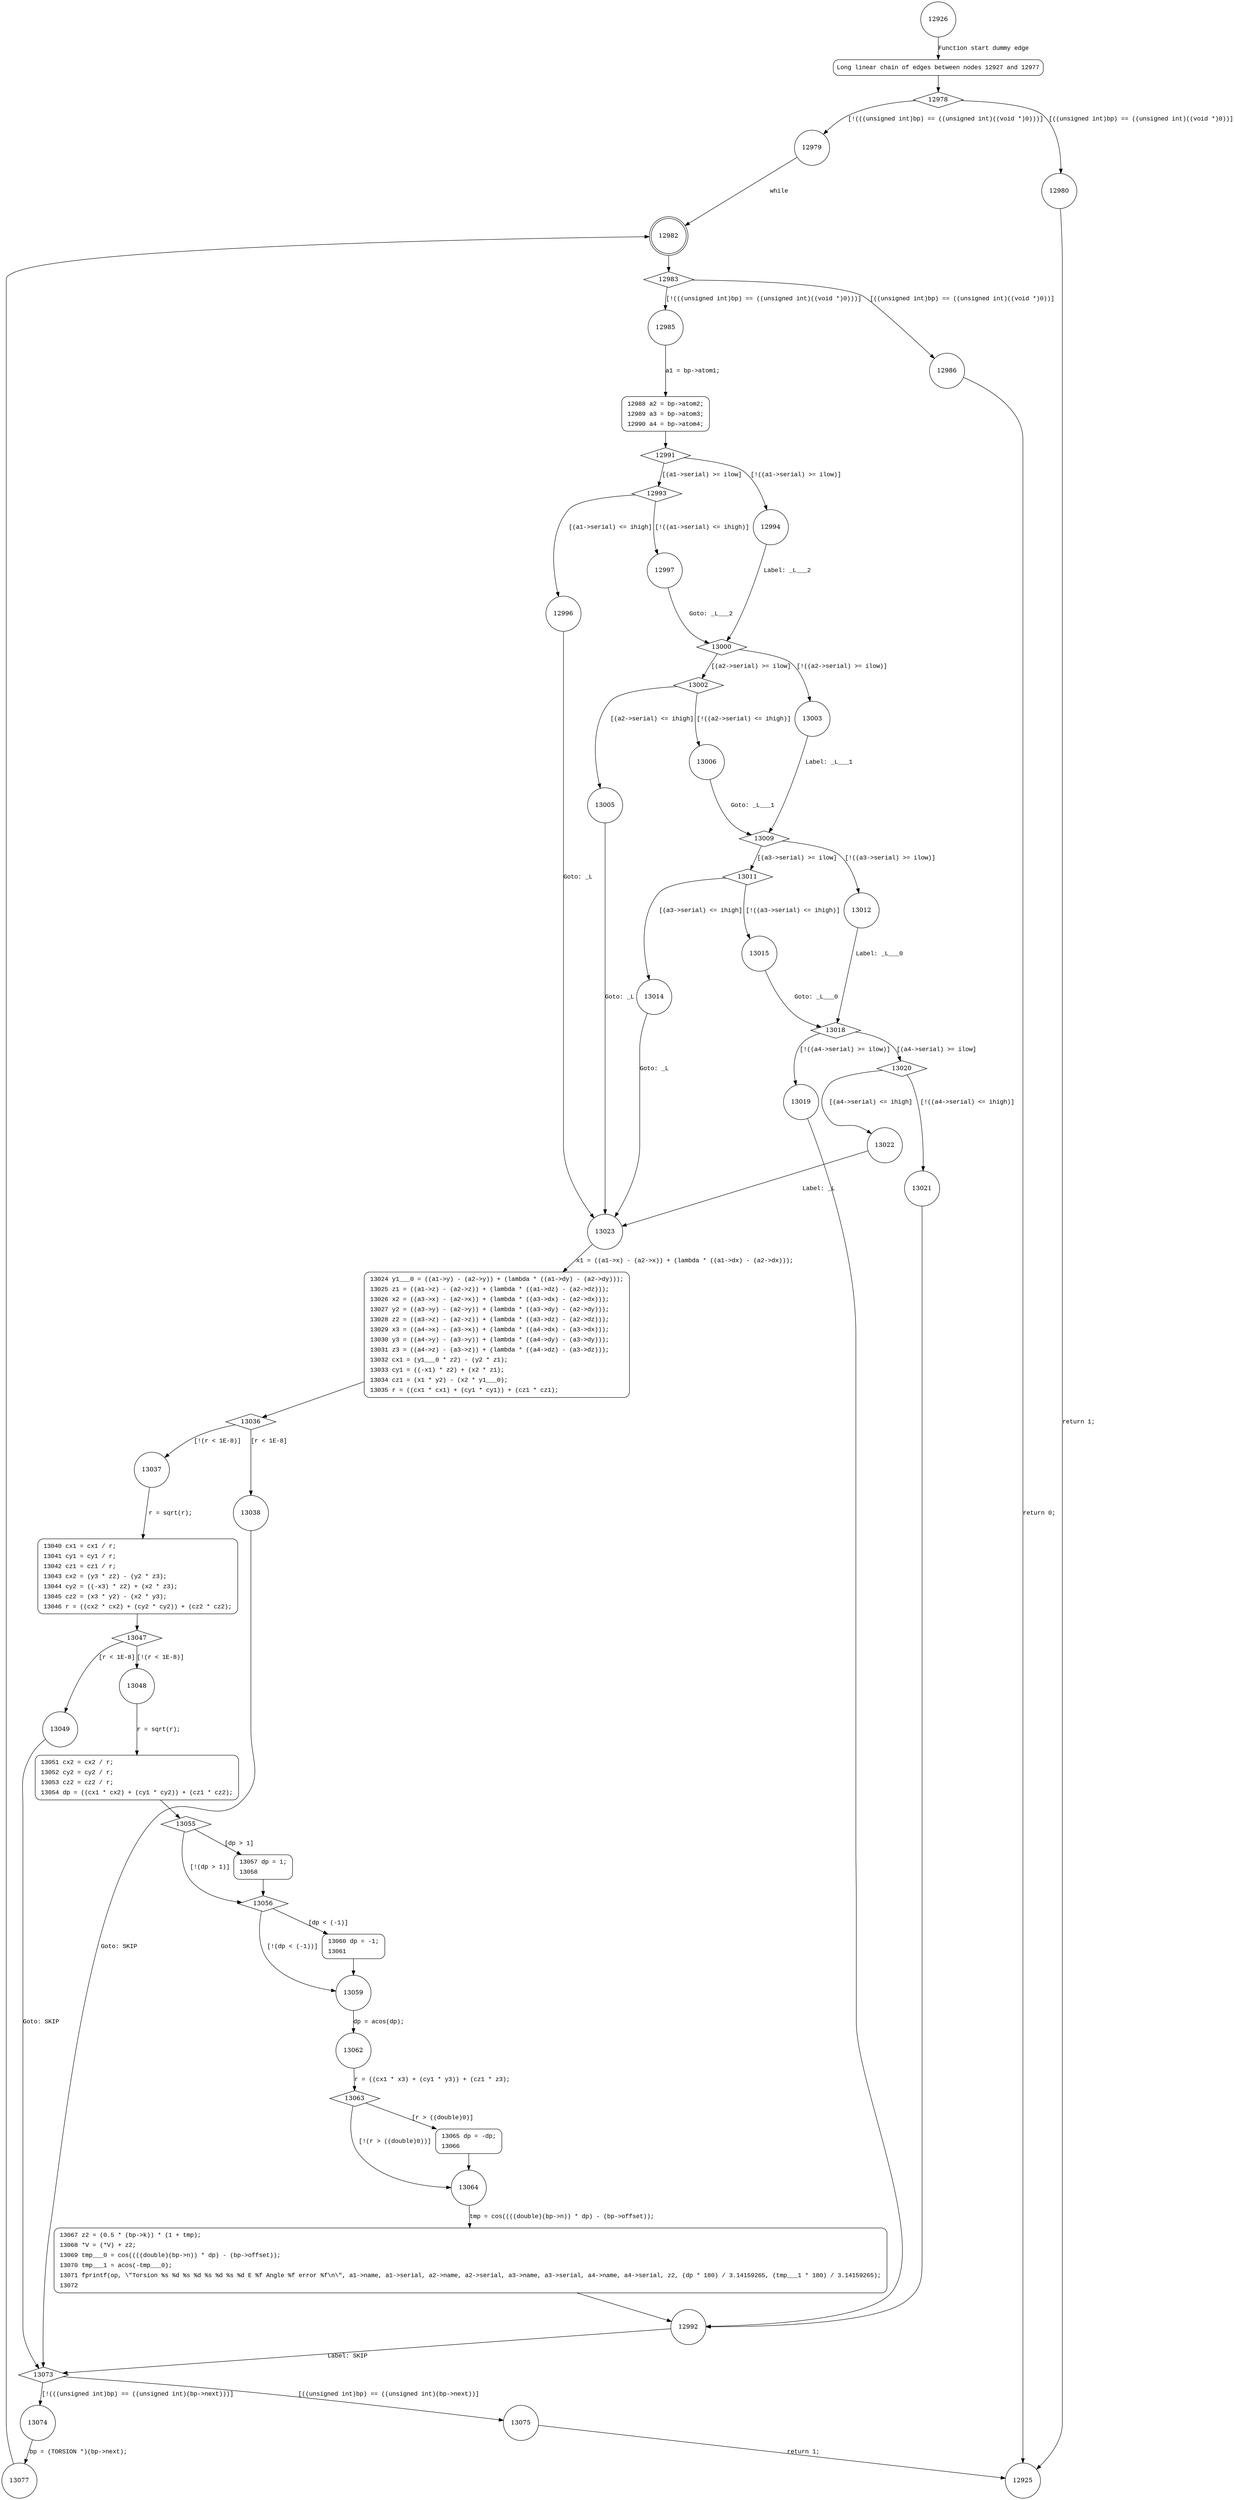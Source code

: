 digraph a_torsion {
12926 [shape="circle"]
12927 [shape="circle"]
12978 [shape="diamond"]
12979 [shape="circle"]
12980 [shape="circle"]
12982 [shape="doublecircle"]
12983 [shape="diamond"]
12985 [shape="circle"]
12986 [shape="circle"]
12988 [shape="circle"]
12991 [shape="diamond"]
12994 [shape="circle"]
12993 [shape="diamond"]
12997 [shape="circle"]
12996 [shape="circle"]
13023 [shape="circle"]
13024 [shape="circle"]
13036 [shape="diamond"]
13037 [shape="circle"]
13038 [shape="circle"]
13073 [shape="diamond"]
13074 [shape="circle"]
13075 [shape="circle"]
13077 [shape="circle"]
13040 [shape="circle"]
13047 [shape="diamond"]
13048 [shape="circle"]
13049 [shape="circle"]
13051 [shape="circle"]
13055 [shape="diamond"]
13056 [shape="diamond"]
13057 [shape="circle"]
13059 [shape="circle"]
13060 [shape="circle"]
13062 [shape="circle"]
13063 [shape="diamond"]
13064 [shape="circle"]
13065 [shape="circle"]
13067 [shape="circle"]
12992 [shape="circle"]
13000 [shape="diamond"]
13003 [shape="circle"]
13002 [shape="diamond"]
13006 [shape="circle"]
13005 [shape="circle"]
13009 [shape="diamond"]
13012 [shape="circle"]
13011 [shape="diamond"]
13015 [shape="circle"]
13014 [shape="circle"]
13018 [shape="diamond"]
13019 [shape="circle"]
13020 [shape="diamond"]
13021 [shape="circle"]
13022 [shape="circle"]
12925 [shape="circle"]
12927 [style="filled,bold" penwidth="1" fillcolor="white" fontname="Courier New" shape="Mrecord" label="Long linear chain of edges between nodes 12927 and 12977"]
12927 -> 12978[label=""]
12988 [style="filled,bold" penwidth="1" fillcolor="white" fontname="Courier New" shape="Mrecord" label=<<table border="0" cellborder="0" cellpadding="3" bgcolor="white"><tr><td align="right">12988</td><td align="left">a2 = bp-&gt;atom2;</td></tr><tr><td align="right">12989</td><td align="left">a3 = bp-&gt;atom3;</td></tr><tr><td align="right">12990</td><td align="left">a4 = bp-&gt;atom4;</td></tr></table>>]
12988 -> 12991[label=""]
13024 [style="filled,bold" penwidth="1" fillcolor="white" fontname="Courier New" shape="Mrecord" label=<<table border="0" cellborder="0" cellpadding="3" bgcolor="white"><tr><td align="right">13024</td><td align="left">y1___0 = ((a1-&gt;y) - (a2-&gt;y)) + (lambda * ((a1-&gt;dy) - (a2-&gt;dy)));</td></tr><tr><td align="right">13025</td><td align="left">z1 = ((a1-&gt;z) - (a2-&gt;z)) + (lambda * ((a1-&gt;dz) - (a2-&gt;dz)));</td></tr><tr><td align="right">13026</td><td align="left">x2 = ((a3-&gt;x) - (a2-&gt;x)) + (lambda * ((a3-&gt;dx) - (a2-&gt;dx)));</td></tr><tr><td align="right">13027</td><td align="left">y2 = ((a3-&gt;y) - (a2-&gt;y)) + (lambda * ((a3-&gt;dy) - (a2-&gt;dy)));</td></tr><tr><td align="right">13028</td><td align="left">z2 = ((a3-&gt;z) - (a2-&gt;z)) + (lambda * ((a3-&gt;dz) - (a2-&gt;dz)));</td></tr><tr><td align="right">13029</td><td align="left">x3 = ((a4-&gt;x) - (a3-&gt;x)) + (lambda * ((a4-&gt;dx) - (a3-&gt;dx)));</td></tr><tr><td align="right">13030</td><td align="left">y3 = ((a4-&gt;y) - (a3-&gt;y)) + (lambda * ((a4-&gt;dy) - (a3-&gt;dy)));</td></tr><tr><td align="right">13031</td><td align="left">z3 = ((a4-&gt;z) - (a3-&gt;z)) + (lambda * ((a4-&gt;dz) - (a3-&gt;dz)));</td></tr><tr><td align="right">13032</td><td align="left">cx1 = (y1___0 * z2) - (y2 * z1);</td></tr><tr><td align="right">13033</td><td align="left">cy1 = ((-x1) * z2) + (x2 * z1);</td></tr><tr><td align="right">13034</td><td align="left">cz1 = (x1 * y2) - (x2 * y1___0);</td></tr><tr><td align="right">13035</td><td align="left">r = ((cx1 * cx1) + (cy1 * cy1)) + (cz1 * cz1);</td></tr></table>>]
13024 -> 13036[label=""]
13040 [style="filled,bold" penwidth="1" fillcolor="white" fontname="Courier New" shape="Mrecord" label=<<table border="0" cellborder="0" cellpadding="3" bgcolor="white"><tr><td align="right">13040</td><td align="left">cx1 = cx1 / r;</td></tr><tr><td align="right">13041</td><td align="left">cy1 = cy1 / r;</td></tr><tr><td align="right">13042</td><td align="left">cz1 = cz1 / r;</td></tr><tr><td align="right">13043</td><td align="left">cx2 = (y3 * z2) - (y2 * z3);</td></tr><tr><td align="right">13044</td><td align="left">cy2 = ((-x3) * z2) + (x2 * z3);</td></tr><tr><td align="right">13045</td><td align="left">cz2 = (x3 * y2) - (x2 * y3);</td></tr><tr><td align="right">13046</td><td align="left">r = ((cx2 * cx2) + (cy2 * cy2)) + (cz2 * cz2);</td></tr></table>>]
13040 -> 13047[label=""]
13051 [style="filled,bold" penwidth="1" fillcolor="white" fontname="Courier New" shape="Mrecord" label=<<table border="0" cellborder="0" cellpadding="3" bgcolor="white"><tr><td align="right">13051</td><td align="left">cx2 = cx2 / r;</td></tr><tr><td align="right">13052</td><td align="left">cy2 = cy2 / r;</td></tr><tr><td align="right">13053</td><td align="left">cz2 = cz2 / r;</td></tr><tr><td align="right">13054</td><td align="left">dp = ((cx1 * cx2) + (cy1 * cy2)) + (cz1 * cz2);</td></tr></table>>]
13051 -> 13055[label=""]
13057 [style="filled,bold" penwidth="1" fillcolor="white" fontname="Courier New" shape="Mrecord" label=<<table border="0" cellborder="0" cellpadding="3" bgcolor="white"><tr><td align="right">13057</td><td align="left">dp = 1;</td></tr><tr><td align="right">13058</td><td align="left"></td></tr></table>>]
13057 -> 13056[label=""]
13060 [style="filled,bold" penwidth="1" fillcolor="white" fontname="Courier New" shape="Mrecord" label=<<table border="0" cellborder="0" cellpadding="3" bgcolor="white"><tr><td align="right">13060</td><td align="left">dp = -1;</td></tr><tr><td align="right">13061</td><td align="left"></td></tr></table>>]
13060 -> 13059[label=""]
13065 [style="filled,bold" penwidth="1" fillcolor="white" fontname="Courier New" shape="Mrecord" label=<<table border="0" cellborder="0" cellpadding="3" bgcolor="white"><tr><td align="right">13065</td><td align="left">dp = -dp;</td></tr><tr><td align="right">13066</td><td align="left"></td></tr></table>>]
13065 -> 13064[label=""]
13067 [style="filled,bold" penwidth="1" fillcolor="white" fontname="Courier New" shape="Mrecord" label=<<table border="0" cellborder="0" cellpadding="3" bgcolor="white"><tr><td align="right">13067</td><td align="left">z2 = (0.5 * (bp-&gt;k)) * (1 + tmp);</td></tr><tr><td align="right">13068</td><td align="left">*V = (*V) + z2;</td></tr><tr><td align="right">13069</td><td align="left">tmp___0 = cos((((double)(bp-&gt;n)) * dp) - (bp-&gt;offset));</td></tr><tr><td align="right">13070</td><td align="left">tmp___1 = acos(-tmp___0);</td></tr><tr><td align="right">13071</td><td align="left">fprintf(op, \"Torsion %s %d %s %d %s %d %s %d E %f Angle %f error %f\n\", a1-&gt;name, a1-&gt;serial, a2-&gt;name, a2-&gt;serial, a3-&gt;name, a3-&gt;serial, a4-&gt;name, a4-&gt;serial, z2, (dp * 180) / 3.14159265, (tmp___1 * 180) / 3.14159265);</td></tr><tr><td align="right">13072</td><td align="left"></td></tr></table>>]
13067 -> 12992[label=""]
12926 -> 12927 [label="Function start dummy edge" fontname="Courier New"]
12978 -> 12979 [label="[!(((unsigned int)bp) == ((unsigned int)((void *)0)))]" fontname="Courier New"]
12978 -> 12980 [label="[((unsigned int)bp) == ((unsigned int)((void *)0))]" fontname="Courier New"]
12979 -> 12982 [label="while" fontname="Courier New"]
12982 -> 12983 [label="" fontname="Courier New"]
12983 -> 12985 [label="[!(((unsigned int)bp) == ((unsigned int)((void *)0)))]" fontname="Courier New"]
12983 -> 12986 [label="[((unsigned int)bp) == ((unsigned int)((void *)0))]" fontname="Courier New"]
12985 -> 12988 [label="a1 = bp->atom1;" fontname="Courier New"]
12991 -> 12994 [label="[!((a1->serial) >= ilow)]" fontname="Courier New"]
12991 -> 12993 [label="[(a1->serial) >= ilow]" fontname="Courier New"]
12993 -> 12997 [label="[!((a1->serial) <= ihigh)]" fontname="Courier New"]
12993 -> 12996 [label="[(a1->serial) <= ihigh]" fontname="Courier New"]
13023 -> 13024 [label="x1 = ((a1->x) - (a2->x)) + (lambda * ((a1->dx) - (a2->dx)));" fontname="Courier New"]
13036 -> 13037 [label="[!(r < 1E-8)]" fontname="Courier New"]
13036 -> 13038 [label="[r < 1E-8]" fontname="Courier New"]
13073 -> 13074 [label="[!(((unsigned int)bp) == ((unsigned int)(bp->next)))]" fontname="Courier New"]
13073 -> 13075 [label="[((unsigned int)bp) == ((unsigned int)(bp->next))]" fontname="Courier New"]
13074 -> 13077 [label="bp = (TORSION *)(bp->next);" fontname="Courier New"]
13037 -> 13040 [label="r = sqrt(r);" fontname="Courier New"]
13047 -> 13048 [label="[!(r < 1E-8)]" fontname="Courier New"]
13047 -> 13049 [label="[r < 1E-8]" fontname="Courier New"]
13048 -> 13051 [label="r = sqrt(r);" fontname="Courier New"]
13055 -> 13056 [label="[!(dp > 1)]" fontname="Courier New"]
13055 -> 13057 [label="[dp > 1]" fontname="Courier New"]
13056 -> 13059 [label="[!(dp < (-1))]" fontname="Courier New"]
13056 -> 13060 [label="[dp < (-1)]" fontname="Courier New"]
13059 -> 13062 [label="dp = acos(dp);" fontname="Courier New"]
13063 -> 13064 [label="[!(r > ((double)0))]" fontname="Courier New"]
13063 -> 13065 [label="[r > ((double)0)]" fontname="Courier New"]
13064 -> 13067 [label="tmp = cos((((double)(bp->n)) * dp) - (bp->offset));" fontname="Courier New"]
12992 -> 13073 [label="Label: SKIP" fontname="Courier New"]
13000 -> 13003 [label="[!((a2->serial) >= ilow)]" fontname="Courier New"]
13000 -> 13002 [label="[(a2->serial) >= ilow]" fontname="Courier New"]
13002 -> 13006 [label="[!((a2->serial) <= ihigh)]" fontname="Courier New"]
13002 -> 13005 [label="[(a2->serial) <= ihigh]" fontname="Courier New"]
13006 -> 13009 [label="Goto: _L___1" fontname="Courier New"]
13009 -> 13012 [label="[!((a3->serial) >= ilow)]" fontname="Courier New"]
13009 -> 13011 [label="[(a3->serial) >= ilow]" fontname="Courier New"]
13011 -> 13015 [label="[!((a3->serial) <= ihigh)]" fontname="Courier New"]
13011 -> 13014 [label="[(a3->serial) <= ihigh]" fontname="Courier New"]
13015 -> 13018 [label="Goto: _L___0" fontname="Courier New"]
13018 -> 13019 [label="[!((a4->serial) >= ilow)]" fontname="Courier New"]
13018 -> 13020 [label="[(a4->serial) >= ilow]" fontname="Courier New"]
13020 -> 13021 [label="[!((a4->serial) <= ihigh)]" fontname="Courier New"]
13020 -> 13022 [label="[(a4->serial) <= ihigh]" fontname="Courier New"]
13021 -> 12992 [label="" fontname="Courier New"]
13012 -> 13018 [label="Label: _L___0" fontname="Courier New"]
12994 -> 13000 [label="Label: _L___2" fontname="Courier New"]
12980 -> 12925 [label="return 1;" fontname="Courier New"]
12986 -> 12925 [label="return 0;" fontname="Courier New"]
12996 -> 13023 [label="Goto: _L" fontname="Courier New"]
13038 -> 13073 [label="Goto: SKIP" fontname="Courier New"]
13075 -> 12925 [label="return 1;" fontname="Courier New"]
13077 -> 12982 [label="" fontname="Courier New"]
13049 -> 13073 [label="Goto: SKIP" fontname="Courier New"]
13062 -> 13063 [label="r = ((cx1 * x3) + (cy1 * y3)) + (cz1 * z3);" fontname="Courier New"]
12997 -> 13000 [label="Goto: _L___2" fontname="Courier New"]
13005 -> 13023 [label="Goto: _L" fontname="Courier New"]
13014 -> 13023 [label="Goto: _L" fontname="Courier New"]
13022 -> 13023 [label="Label: _L" fontname="Courier New"]
13019 -> 12992 [label="" fontname="Courier New"]
13003 -> 13009 [label="Label: _L___1" fontname="Courier New"]
}